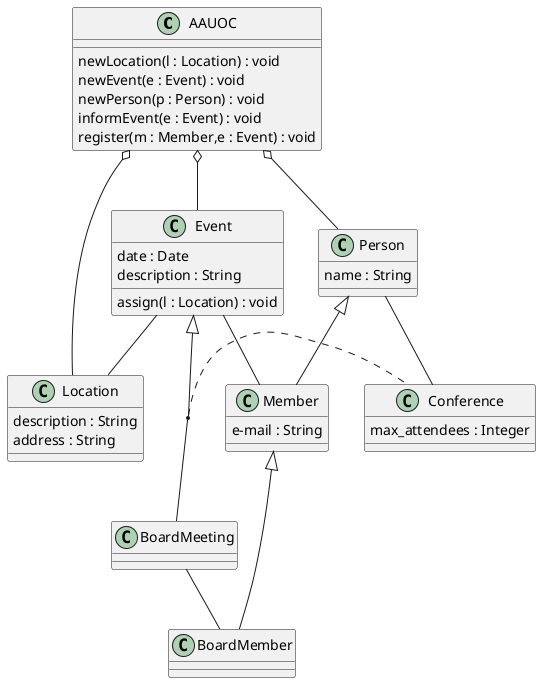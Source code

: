 @startuml
class AAUOC{
newLocation(l : Location) : void
newEvent(e : Event) : void
newPerson(p : Person) : void
informEvent(e : Event) : void
register(m : Member,e : Event) : void
}
class Person{
name : String
}
class Location{
description : String
address : String
}
class Event{
date : Date
description : String
assign(l : Location) : void
}
class Conference{
max_attendees : Integer
}
class Member{
e-mail : String
}

AAUOC o-- Location
AAUOC o-- Person
AAUOC o-- Event

Event <|--BoardMeeting

Event -- Location


Person  <|-- Member
Person -- Conference

Member <|-- BoardMember

Event -- Member
(BoardMeeting,Event) .Conference
BoardMeeting -- BoardMember

@enduml